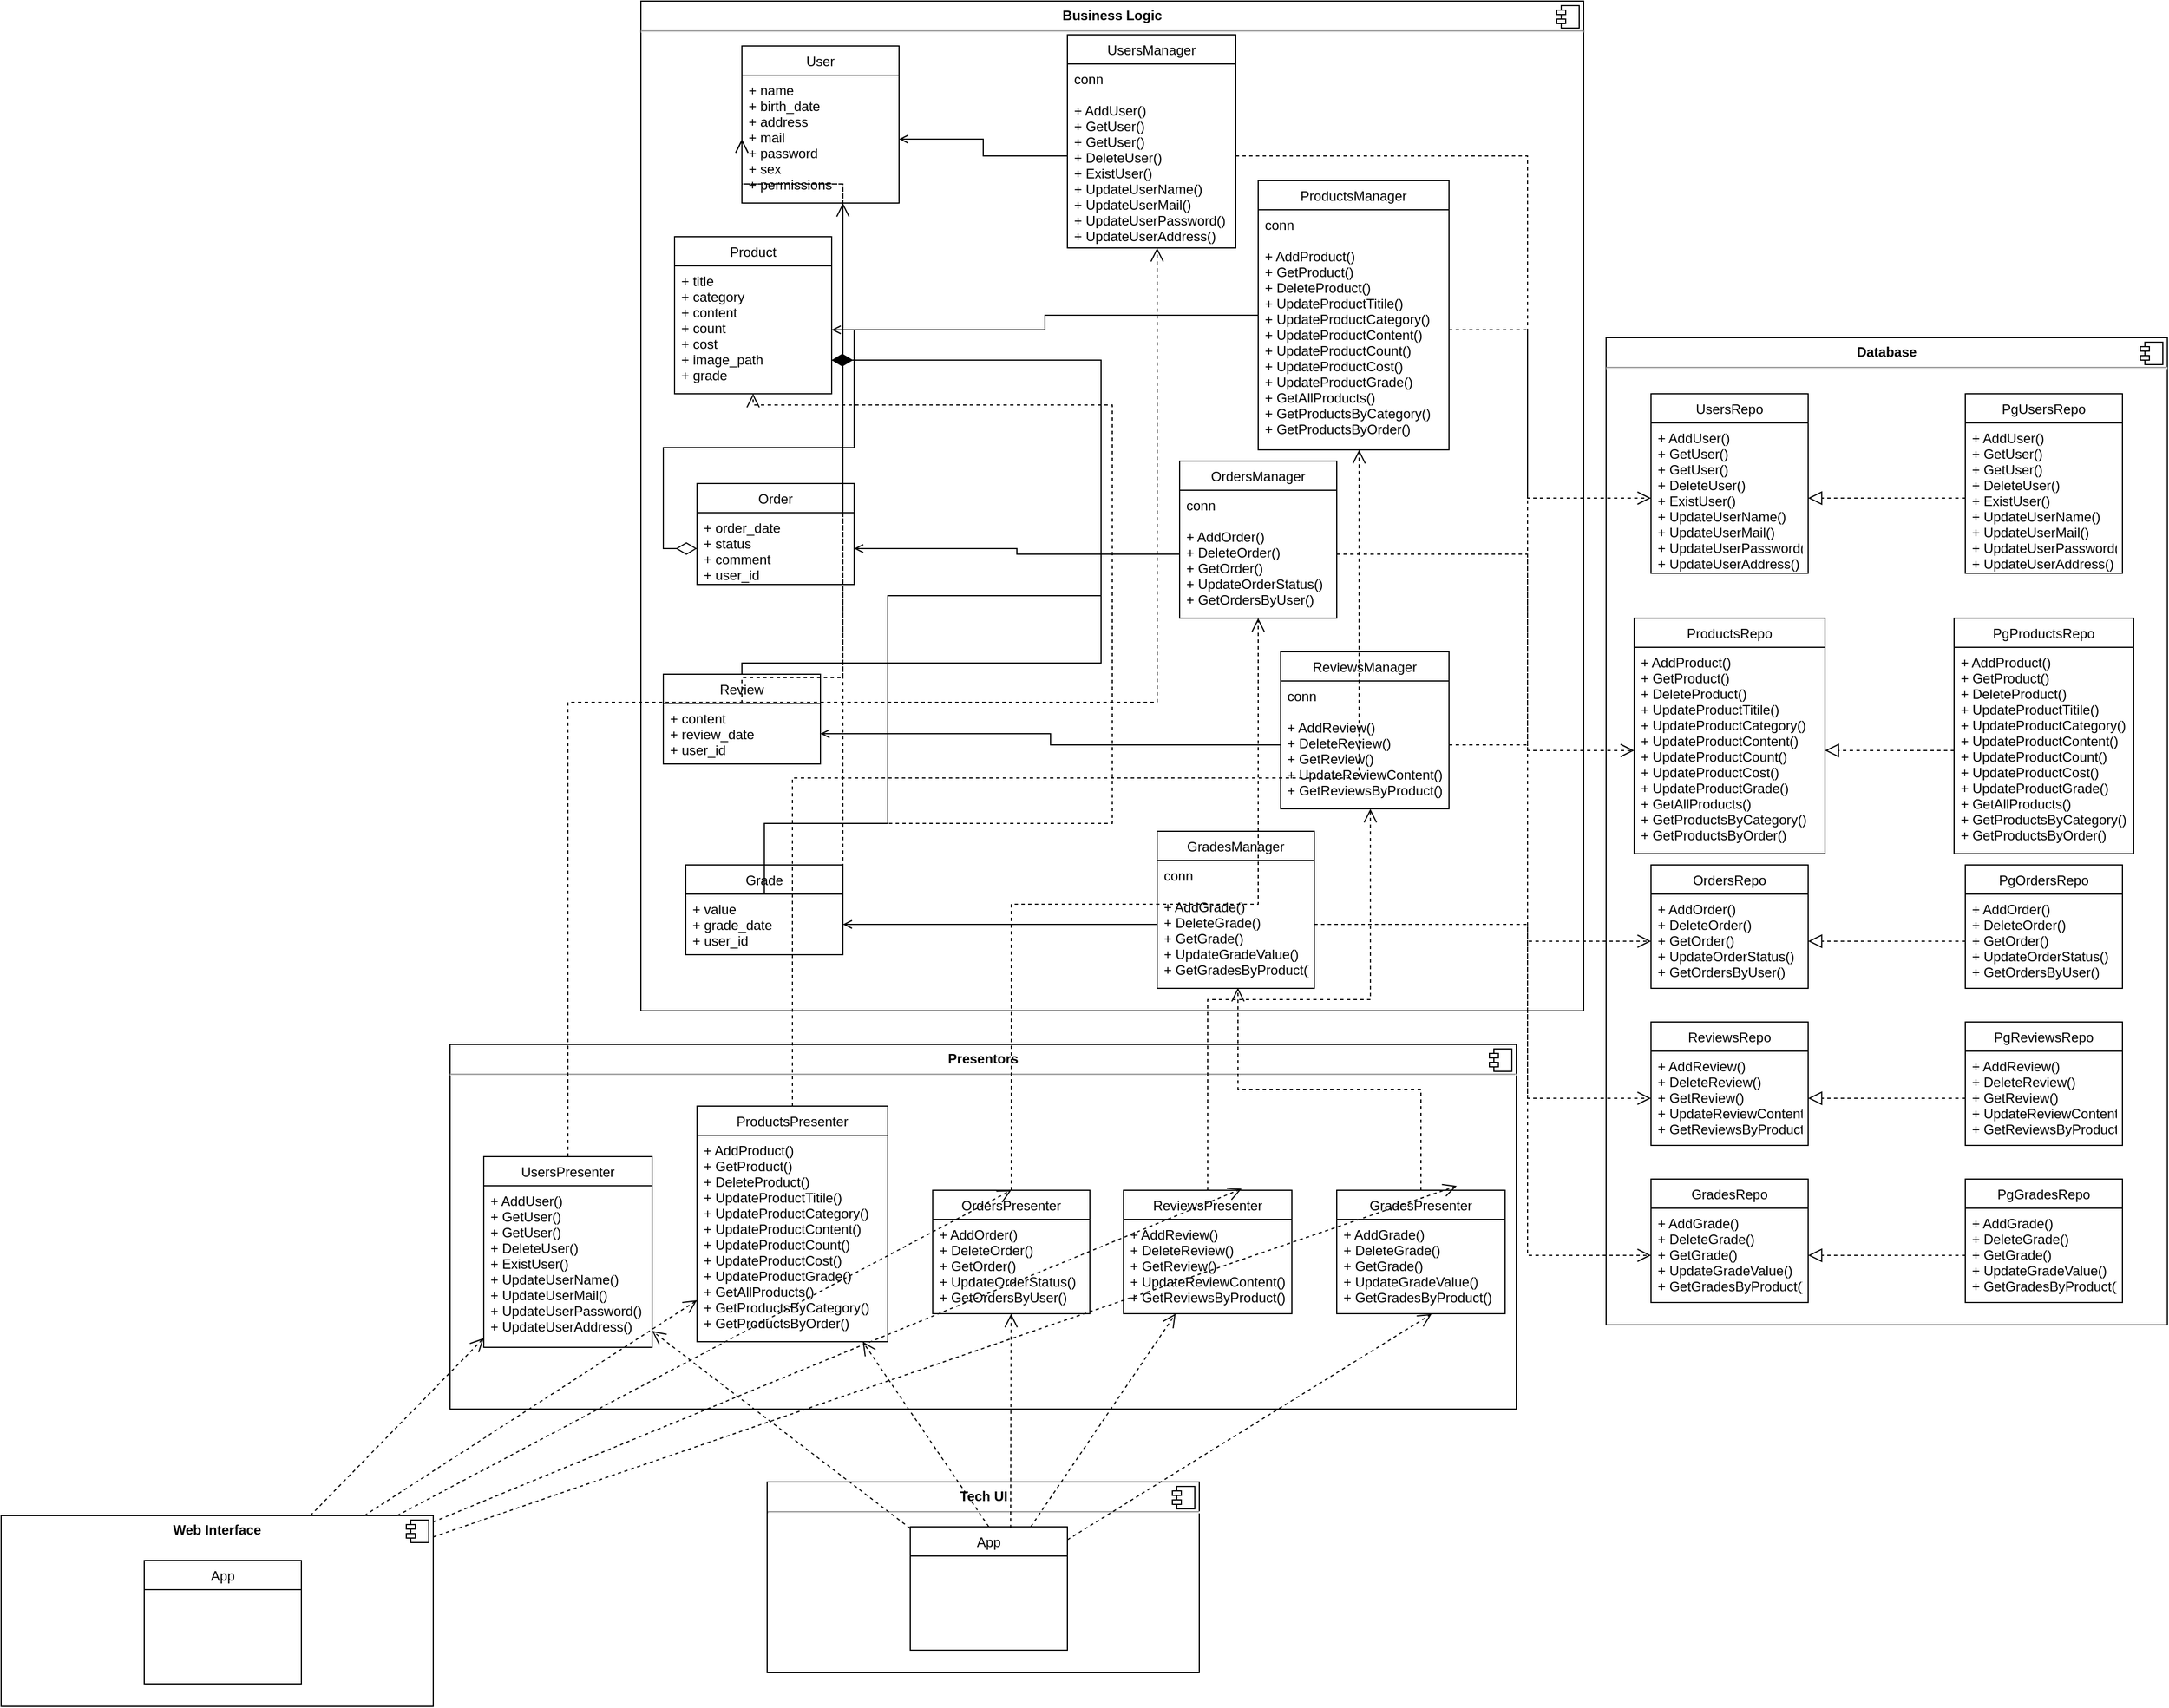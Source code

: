 <mxfile version="20.3.6" type="device"><diagram name="Page-1" id="c4acf3e9-155e-7222-9cf6-157b1a14988f"><mxGraphModel dx="2570" dy="1116" grid="1" gridSize="10" guides="1" tooltips="1" connect="1" arrows="1" fold="1" page="1" pageScale="1" pageWidth="850" pageHeight="1100" background="none" math="0" shadow="0"><root><mxCell id="0"/><mxCell id="1" parent="0"/><mxCell id="wbsk_7NaEqy0srvcn9H6-8" value="&lt;p style=&quot;margin:0px;margin-top:6px;text-align:center;&quot;&gt;&lt;b&gt;Business Logic&lt;/b&gt;&lt;/p&gt;&lt;hr&gt;&lt;p style=&quot;margin:0px;margin-left:8px;&quot;&gt;&lt;br&gt;&lt;/p&gt;" style="align=left;overflow=fill;html=1;dropTarget=0;" parent="1" vertex="1"><mxGeometry x="-80" y="20" width="840" height="900" as="geometry"/></mxCell><mxCell id="wbsk_7NaEqy0srvcn9H6-9" value="" style="shape=component;jettyWidth=8;jettyHeight=4;" parent="wbsk_7NaEqy0srvcn9H6-8" vertex="1"><mxGeometry x="1" width="20" height="20" relative="1" as="geometry"><mxPoint x="-24" y="4" as="offset"/></mxGeometry></mxCell><mxCell id="wbsk_7NaEqy0srvcn9H6-41" style="edgeStyle=orthogonalEdgeStyle;rounded=0;orthogonalLoop=1;jettySize=auto;html=1;endArrow=diamondThin;endFill=1;endSize=16;strokeWidth=1;" parent="1" source="wbsk_7NaEqy0srvcn9H6-21" target="wbsk_7NaEqy0srvcn9H6-17" edge="1"><mxGeometry relative="1" as="geometry"><Array as="points"><mxPoint x="330" y="610"/><mxPoint x="330" y="340"/></Array></mxGeometry></mxCell><mxCell id="wbsk_7NaEqy0srvcn9H6-36" style="edgeStyle=orthogonalEdgeStyle;rounded=0;orthogonalLoop=1;jettySize=auto;html=1;entryX=1;entryY=0.5;entryDx=0;entryDy=0;endArrow=open;endFill=0;" parent="1" source="wbsk_7NaEqy0srvcn9H6-27" target="wbsk_7NaEqy0srvcn9H6-18" edge="1"><mxGeometry relative="1" as="geometry"/></mxCell><mxCell id="wbsk_7NaEqy0srvcn9H6-35" style="edgeStyle=orthogonalEdgeStyle;rounded=0;orthogonalLoop=1;jettySize=auto;html=1;entryX=1;entryY=0.5;entryDx=0;entryDy=0;endArrow=open;endFill=0;" parent="1" source="wbsk_7NaEqy0srvcn9H6-26" target="wbsk_7NaEqy0srvcn9H6-13" edge="1"><mxGeometry relative="1" as="geometry"/></mxCell><mxCell id="wbsk_7NaEqy0srvcn9H6-37" style="edgeStyle=orthogonalEdgeStyle;rounded=0;orthogonalLoop=1;jettySize=auto;html=1;entryX=1;entryY=0.5;entryDx=0;entryDy=0;endArrow=open;endFill=0;" parent="1" source="wbsk_7NaEqy0srvcn9H6-30" target="wbsk_7NaEqy0srvcn9H6-20" edge="1"><mxGeometry relative="1" as="geometry"/></mxCell><mxCell id="wbsk_7NaEqy0srvcn9H6-38" style="edgeStyle=orthogonalEdgeStyle;rounded=0;orthogonalLoop=1;jettySize=auto;html=1;entryX=1;entryY=0.5;entryDx=0;entryDy=0;endArrow=open;endFill=0;" parent="1" source="wbsk_7NaEqy0srvcn9H6-32" target="wbsk_7NaEqy0srvcn9H6-22" edge="1"><mxGeometry relative="1" as="geometry"/></mxCell><mxCell id="wbsk_7NaEqy0srvcn9H6-39" style="edgeStyle=orthogonalEdgeStyle;rounded=0;orthogonalLoop=1;jettySize=auto;html=1;entryX=1;entryY=0.5;entryDx=0;entryDy=0;endArrow=open;endFill=0;" parent="1" source="wbsk_7NaEqy0srvcn9H6-34" target="wbsk_7NaEqy0srvcn9H6-24" edge="1"><mxGeometry relative="1" as="geometry"/></mxCell><mxCell id="wbsk_7NaEqy0srvcn9H6-40" style="edgeStyle=orthogonalEdgeStyle;rounded=0;orthogonalLoop=1;jettySize=auto;html=1;entryX=0;entryY=0.5;entryDx=0;entryDy=0;endArrow=diamondThin;endFill=0;strokeWidth=1;endSize=16;" parent="1" source="wbsk_7NaEqy0srvcn9H6-18" target="wbsk_7NaEqy0srvcn9H6-20" edge="1"><mxGeometry relative="1" as="geometry"/></mxCell><mxCell id="wbsk_7NaEqy0srvcn9H6-10" value="&lt;p style=&quot;margin:0px;margin-top:6px;text-align:center;&quot;&gt;&lt;b&gt;Database&lt;/b&gt;&lt;/p&gt;&lt;hr&gt;&lt;p style=&quot;margin:0px;margin-left:8px;&quot;&gt;&lt;br&gt;&lt;/p&gt;" style="align=left;overflow=fill;html=1;dropTarget=0;" parent="1" vertex="1"><mxGeometry x="780" y="320" width="500" height="880" as="geometry"/></mxCell><mxCell id="wbsk_7NaEqy0srvcn9H6-11" value="" style="shape=component;jettyWidth=8;jettyHeight=4;" parent="wbsk_7NaEqy0srvcn9H6-10" vertex="1"><mxGeometry x="1" width="20" height="20" relative="1" as="geometry"><mxPoint x="-24" y="4" as="offset"/></mxGeometry></mxCell><mxCell id="wbsk_7NaEqy0srvcn9H6-17" value="Product" style="swimlane;fontStyle=0;childLayout=stackLayout;horizontal=1;startSize=26;fillColor=none;horizontalStack=0;resizeParent=1;resizeParentMax=0;resizeLast=0;collapsible=1;marginBottom=0;" parent="1" vertex="1"><mxGeometry x="-50" y="230" width="140" height="140" as="geometry"/></mxCell><mxCell id="wbsk_7NaEqy0srvcn9H6-18" value="+ title&#10;+ category&#10;+ content&#10;+ count&#10;+ cost&#10;+ image_path&#10;+ grade" style="text;strokeColor=none;fillColor=none;align=left;verticalAlign=top;spacingLeft=4;spacingRight=4;overflow=hidden;rotatable=0;points=[[0,0.5],[1,0.5]];portConstraint=eastwest;" parent="wbsk_7NaEqy0srvcn9H6-17" vertex="1"><mxGeometry y="26" width="140" height="114" as="geometry"/></mxCell><mxCell id="wbsk_7NaEqy0srvcn9H6-12" value="User" style="swimlane;fontStyle=0;childLayout=stackLayout;horizontal=1;startSize=26;fillColor=none;horizontalStack=0;resizeParent=1;resizeParentMax=0;resizeLast=0;collapsible=1;marginBottom=0;" parent="1" vertex="1"><mxGeometry x="10" y="60" width="140" height="140" as="geometry"/></mxCell><mxCell id="wbsk_7NaEqy0srvcn9H6-13" value="+ name&#10;+ birth_date&#10;+ address&#10;+ mail&#10;+ password&#10;+ sex&#10;+ permissions" style="text;strokeColor=none;fillColor=none;align=left;verticalAlign=top;spacingLeft=4;spacingRight=4;overflow=hidden;rotatable=0;points=[[0,0.5],[1,0.5]];portConstraint=eastwest;" parent="wbsk_7NaEqy0srvcn9H6-12" vertex="1"><mxGeometry y="26" width="140" height="114" as="geometry"/></mxCell><mxCell id="wbsk_7NaEqy0srvcn9H6-19" value="Order" style="swimlane;fontStyle=0;childLayout=stackLayout;horizontal=1;startSize=26;fillColor=none;horizontalStack=0;resizeParent=1;resizeParentMax=0;resizeLast=0;collapsible=1;marginBottom=0;" parent="1" vertex="1"><mxGeometry x="-30" y="450" width="140" height="90" as="geometry"/></mxCell><mxCell id="wbsk_7NaEqy0srvcn9H6-20" value="+ order_date&#10;+ status&#10;+ comment&#10;+ user_id" style="text;strokeColor=none;fillColor=none;align=left;verticalAlign=top;spacingLeft=4;spacingRight=4;overflow=hidden;rotatable=0;points=[[0,0.5],[1,0.5]];portConstraint=eastwest;" parent="wbsk_7NaEqy0srvcn9H6-19" vertex="1"><mxGeometry y="26" width="140" height="64" as="geometry"/></mxCell><mxCell id="wbsk_7NaEqy0srvcn9H6-21" value="Review" style="swimlane;fontStyle=0;childLayout=stackLayout;horizontal=1;startSize=26;fillColor=none;horizontalStack=0;resizeParent=1;resizeParentMax=0;resizeLast=0;collapsible=1;marginBottom=0;" parent="1" vertex="1"><mxGeometry x="-60" y="620" width="140" height="80" as="geometry"/></mxCell><mxCell id="wbsk_7NaEqy0srvcn9H6-22" value="+ content&#10;+ review_date&#10;+ user_id" style="text;strokeColor=none;fillColor=none;align=left;verticalAlign=top;spacingLeft=4;spacingRight=4;overflow=hidden;rotatable=0;points=[[0,0.5],[1,0.5]];portConstraint=eastwest;" parent="wbsk_7NaEqy0srvcn9H6-21" vertex="1"><mxGeometry y="26" width="140" height="54" as="geometry"/></mxCell><mxCell id="wbsk_7NaEqy0srvcn9H6-23" value="Grade" style="swimlane;fontStyle=0;childLayout=stackLayout;horizontal=1;startSize=26;fillColor=none;horizontalStack=0;resizeParent=1;resizeParentMax=0;resizeLast=0;collapsible=1;marginBottom=0;" parent="1" vertex="1"><mxGeometry x="-40" y="790" width="140" height="80" as="geometry"/></mxCell><mxCell id="wbsk_7NaEqy0srvcn9H6-24" value="+ value&#10;+ grade_date&#10;+ user_id" style="text;strokeColor=none;fillColor=none;align=left;verticalAlign=top;spacingLeft=4;spacingRight=4;overflow=hidden;rotatable=0;points=[[0,0.5],[1,0.5]];portConstraint=eastwest;" parent="wbsk_7NaEqy0srvcn9H6-23" vertex="1"><mxGeometry y="26" width="140" height="54" as="geometry"/></mxCell><mxCell id="wbsk_7NaEqy0srvcn9H6-25" value="UsersManager" style="swimlane;fontStyle=0;childLayout=stackLayout;horizontal=1;startSize=26;fillColor=none;horizontalStack=0;resizeParent=1;resizeParentMax=0;resizeLast=0;collapsible=1;marginBottom=0;" parent="1" vertex="1"><mxGeometry x="300" y="50" width="150" height="190" as="geometry"/></mxCell><mxCell id="wbsk_7NaEqy0srvcn9H6-26" value="conn&#10;&#10;+ AddUser()&#10;+ GetUser()&#10;+ GetUser()&#10;+ DeleteUser()&#10;+ ExistUser()&#10;+ UpdateUserName()&#10;+ UpdateUserMail()&#10;+ UpdateUserPassword()&#10;+ UpdateUserAddress()" style="text;strokeColor=none;fillColor=none;align=left;verticalAlign=top;spacingLeft=4;spacingRight=4;overflow=hidden;rotatable=0;points=[[0,0.5],[1,0.5]];portConstraint=eastwest;" parent="wbsk_7NaEqy0srvcn9H6-25" vertex="1"><mxGeometry y="26" width="150" height="164" as="geometry"/></mxCell><mxCell id="wbsk_7NaEqy0srvcn9H6-27" value="ProductsManager" style="swimlane;fontStyle=0;childLayout=stackLayout;horizontal=1;startSize=26;fillColor=none;horizontalStack=0;resizeParent=1;resizeParentMax=0;resizeLast=0;collapsible=1;marginBottom=0;" parent="1" vertex="1"><mxGeometry x="470" y="180" width="170" height="240" as="geometry"/></mxCell><mxCell id="wbsk_7NaEqy0srvcn9H6-28" value="conn&#10;&#10;+ AddProduct()&#10;+ GetProduct()&#10;+ DeleteProduct()&#10;+ UpdateProductTitile()&#10;+ UpdateProductCategory()&#10;+ UpdateProductContent()&#10;+ UpdateProductCount()&#10;+ UpdateProductCost()&#10;+ UpdateProductGrade()&#10;+ GetAllProducts()&#10;+ GetProductsByCategory()&#10;+ GetProductsByOrder()" style="text;strokeColor=none;fillColor=none;align=left;verticalAlign=top;spacingLeft=4;spacingRight=4;overflow=hidden;rotatable=0;points=[[0,0.5],[1,0.5]];portConstraint=eastwest;" parent="wbsk_7NaEqy0srvcn9H6-27" vertex="1"><mxGeometry y="26" width="170" height="214" as="geometry"/></mxCell><mxCell id="wbsk_7NaEqy0srvcn9H6-29" value="OrdersManager" style="swimlane;fontStyle=0;childLayout=stackLayout;horizontal=1;startSize=26;fillColor=none;horizontalStack=0;resizeParent=1;resizeParentMax=0;resizeLast=0;collapsible=1;marginBottom=0;" parent="1" vertex="1"><mxGeometry x="400" y="430" width="140" height="140" as="geometry"/></mxCell><mxCell id="wbsk_7NaEqy0srvcn9H6-30" value="conn&#10;&#10;+ AddOrder()&#10;+ DeleteOrder()&#10;+ GetOrder()&#10;+ UpdateOrderStatus()&#10;+ GetOrdersByUser()" style="text;strokeColor=none;fillColor=none;align=left;verticalAlign=top;spacingLeft=4;spacingRight=4;overflow=hidden;rotatable=0;points=[[0,0.5],[1,0.5]];portConstraint=eastwest;" parent="wbsk_7NaEqy0srvcn9H6-29" vertex="1"><mxGeometry y="26" width="140" height="114" as="geometry"/></mxCell><mxCell id="wbsk_7NaEqy0srvcn9H6-31" value="ReviewsManager" style="swimlane;fontStyle=0;childLayout=stackLayout;horizontal=1;startSize=26;fillColor=none;horizontalStack=0;resizeParent=1;resizeParentMax=0;resizeLast=0;collapsible=1;marginBottom=0;" parent="1" vertex="1"><mxGeometry x="490" y="600" width="150" height="140" as="geometry"/></mxCell><mxCell id="wbsk_7NaEqy0srvcn9H6-32" value="conn&#10;&#10;+ AddReview()&#10;+ DeleteReview()&#10;+ GetReview()&#10;+ UpdateReviewContent()&#10;+ GetReviewsByProduct()" style="text;strokeColor=none;fillColor=none;align=left;verticalAlign=top;spacingLeft=4;spacingRight=4;overflow=hidden;rotatable=0;points=[[0,0.5],[1,0.5]];portConstraint=eastwest;" parent="wbsk_7NaEqy0srvcn9H6-31" vertex="1"><mxGeometry y="26" width="150" height="114" as="geometry"/></mxCell><mxCell id="wbsk_7NaEqy0srvcn9H6-33" value="GradesManager" style="swimlane;fontStyle=0;childLayout=stackLayout;horizontal=1;startSize=26;fillColor=none;horizontalStack=0;resizeParent=1;resizeParentMax=0;resizeLast=0;collapsible=1;marginBottom=0;" parent="1" vertex="1"><mxGeometry x="380" y="760" width="140" height="140" as="geometry"/></mxCell><mxCell id="wbsk_7NaEqy0srvcn9H6-34" value="conn&#10;&#10;+ AddGrade()&#10;+ DeleteGrade()&#10;+ GetGrade()&#10;+ UpdateGradeValue()&#10;+ GetGradesByProduct()" style="text;strokeColor=none;fillColor=none;align=left;verticalAlign=top;spacingLeft=4;spacingRight=4;overflow=hidden;rotatable=0;points=[[0,0.5],[1,0.5]];portConstraint=eastwest;" parent="wbsk_7NaEqy0srvcn9H6-33" vertex="1"><mxGeometry y="26" width="140" height="114" as="geometry"/></mxCell><mxCell id="wbsk_7NaEqy0srvcn9H6-42" style="edgeStyle=orthogonalEdgeStyle;rounded=0;orthogonalLoop=1;jettySize=auto;html=1;endArrow=diamondThin;endFill=1;endSize=16;strokeWidth=1;" parent="1" source="wbsk_7NaEqy0srvcn9H6-24" target="wbsk_7NaEqy0srvcn9H6-18" edge="1"><mxGeometry relative="1" as="geometry"><Array as="points"><mxPoint x="140" y="753"/><mxPoint x="140" y="550"/><mxPoint x="330" y="550"/><mxPoint x="330" y="340"/></Array></mxGeometry></mxCell><mxCell id="wbsk_7NaEqy0srvcn9H6-48" value="UsersRepo" style="swimlane;fontStyle=0;childLayout=stackLayout;horizontal=1;startSize=26;fillColor=none;horizontalStack=0;resizeParent=1;resizeParentMax=0;resizeLast=0;collapsible=1;marginBottom=0;" parent="1" vertex="1"><mxGeometry x="820" y="370" width="140" height="160" as="geometry"/></mxCell><mxCell id="wbsk_7NaEqy0srvcn9H6-49" value="+ AddUser()&#10;+ GetUser()&#10;+ GetUser()&#10;+ DeleteUser()&#10;+ ExistUser()&#10;+ UpdateUserName()&#10;+ UpdateUserMail()&#10;+ UpdateUserPassword()&#10;+ UpdateUserAddress()" style="text;strokeColor=none;fillColor=none;align=left;verticalAlign=top;spacingLeft=4;spacingRight=4;overflow=hidden;rotatable=0;points=[[0,0.5],[1,0.5]];portConstraint=eastwest;" parent="wbsk_7NaEqy0srvcn9H6-48" vertex="1"><mxGeometry y="26" width="140" height="134" as="geometry"/></mxCell><mxCell id="wbsk_7NaEqy0srvcn9H6-50" value="ProductsRepo" style="swimlane;fontStyle=0;childLayout=stackLayout;horizontal=1;startSize=26;fillColor=none;horizontalStack=0;resizeParent=1;resizeParentMax=0;resizeLast=0;collapsible=1;marginBottom=0;" parent="1" vertex="1"><mxGeometry x="805" y="570" width="170" height="210" as="geometry"/></mxCell><mxCell id="wbsk_7NaEqy0srvcn9H6-51" value="+ AddProduct()&#10;+ GetProduct()&#10;+ DeleteProduct()&#10;+ UpdateProductTitile()&#10;+ UpdateProductCategory()&#10;+ UpdateProductContent()&#10;+ UpdateProductCount()&#10;+ UpdateProductCost()&#10;+ UpdateProductGrade()&#10;+ GetAllProducts()&#10;+ GetProductsByCategory()&#10;+ GetProductsByOrder()" style="text;strokeColor=none;fillColor=none;align=left;verticalAlign=top;spacingLeft=4;spacingRight=4;overflow=hidden;rotatable=0;points=[[0,0.5],[1,0.5]];portConstraint=eastwest;" parent="wbsk_7NaEqy0srvcn9H6-50" vertex="1"><mxGeometry y="26" width="170" height="184" as="geometry"/></mxCell><mxCell id="wbsk_7NaEqy0srvcn9H6-52" value="OrdersRepo" style="swimlane;fontStyle=0;childLayout=stackLayout;horizontal=1;startSize=26;fillColor=none;horizontalStack=0;resizeParent=1;resizeParentMax=0;resizeLast=0;collapsible=1;marginBottom=0;" parent="1" vertex="1"><mxGeometry x="820" y="790" width="140" height="110" as="geometry"/></mxCell><mxCell id="wbsk_7NaEqy0srvcn9H6-53" value="+ AddOrder()&#10;+ DeleteOrder()&#10;+ GetOrder()&#10;+ UpdateOrderStatus()&#10;+ GetOrdersByUser()" style="text;strokeColor=none;fillColor=none;align=left;verticalAlign=top;spacingLeft=4;spacingRight=4;overflow=hidden;rotatable=0;points=[[0,0.5],[1,0.5]];portConstraint=eastwest;" parent="wbsk_7NaEqy0srvcn9H6-52" vertex="1"><mxGeometry y="26" width="140" height="84" as="geometry"/></mxCell><mxCell id="wbsk_7NaEqy0srvcn9H6-54" value="ReviewsRepo" style="swimlane;fontStyle=0;childLayout=stackLayout;horizontal=1;startSize=26;fillColor=none;horizontalStack=0;resizeParent=1;resizeParentMax=0;resizeLast=0;collapsible=1;marginBottom=0;" parent="1" vertex="1"><mxGeometry x="820" y="930" width="140" height="110" as="geometry"/></mxCell><mxCell id="wbsk_7NaEqy0srvcn9H6-55" value="+ AddReview()&#10;+ DeleteReview()&#10;+ GetReview()&#10;+ UpdateReviewContent()&#10;+ GetReviewsByProduct()" style="text;strokeColor=none;fillColor=none;align=left;verticalAlign=top;spacingLeft=4;spacingRight=4;overflow=hidden;rotatable=0;points=[[0,0.5],[1,0.5]];portConstraint=eastwest;" parent="wbsk_7NaEqy0srvcn9H6-54" vertex="1"><mxGeometry y="26" width="140" height="84" as="geometry"/></mxCell><mxCell id="wbsk_7NaEqy0srvcn9H6-56" value="GradesRepo" style="swimlane;fontStyle=0;childLayout=stackLayout;horizontal=1;startSize=26;fillColor=none;horizontalStack=0;resizeParent=1;resizeParentMax=0;resizeLast=0;collapsible=1;marginBottom=0;" parent="1" vertex="1"><mxGeometry x="820" y="1070" width="140" height="110" as="geometry"/></mxCell><mxCell id="wbsk_7NaEqy0srvcn9H6-57" value="+ AddGrade()&#10;+ DeleteGrade()&#10;+ GetGrade()&#10;+ UpdateGradeValue()&#10;+ GetGradesByProduct()" style="text;strokeColor=none;fillColor=none;align=left;verticalAlign=top;spacingLeft=4;spacingRight=4;overflow=hidden;rotatable=0;points=[[0,0.5],[1,0.5]];portConstraint=eastwest;" parent="wbsk_7NaEqy0srvcn9H6-56" vertex="1"><mxGeometry y="26" width="140" height="84" as="geometry"/></mxCell><mxCell id="wbsk_7NaEqy0srvcn9H6-63" value="PgUsersRepo" style="swimlane;fontStyle=0;childLayout=stackLayout;horizontal=1;startSize=26;fillColor=none;horizontalStack=0;resizeParent=1;resizeParentMax=0;resizeLast=0;collapsible=1;marginBottom=0;" parent="1" vertex="1"><mxGeometry x="1100" y="370" width="140" height="160" as="geometry"/></mxCell><mxCell id="wbsk_7NaEqy0srvcn9H6-64" value="+ AddUser()&#10;+ GetUser()&#10;+ GetUser()&#10;+ DeleteUser()&#10;+ ExistUser()&#10;+ UpdateUserName()&#10;+ UpdateUserMail()&#10;+ UpdateUserPassword()&#10;+ UpdateUserAddress()" style="text;strokeColor=none;fillColor=none;align=left;verticalAlign=top;spacingLeft=4;spacingRight=4;overflow=hidden;rotatable=0;points=[[0,0.5],[1,0.5]];portConstraint=eastwest;" parent="wbsk_7NaEqy0srvcn9H6-63" vertex="1"><mxGeometry y="26" width="140" height="134" as="geometry"/></mxCell><mxCell id="wbsk_7NaEqy0srvcn9H6-65" value="PgProductsRepo" style="swimlane;fontStyle=0;childLayout=stackLayout;horizontal=1;startSize=26;fillColor=none;horizontalStack=0;resizeParent=1;resizeParentMax=0;resizeLast=0;collapsible=1;marginBottom=0;" parent="1" vertex="1"><mxGeometry x="1090" y="570" width="160" height="210" as="geometry"/></mxCell><mxCell id="wbsk_7NaEqy0srvcn9H6-66" value="+ AddProduct()&#10;+ GetProduct()&#10;+ DeleteProduct()&#10;+ UpdateProductTitile()&#10;+ UpdateProductCategory()&#10;+ UpdateProductContent()&#10;+ UpdateProductCount()&#10;+ UpdateProductCost()&#10;+ UpdateProductGrade()&#10;+ GetAllProducts()&#10;+ GetProductsByCategory()&#10;+ GetProductsByOrder()" style="text;strokeColor=none;fillColor=none;align=left;verticalAlign=top;spacingLeft=4;spacingRight=4;overflow=hidden;rotatable=0;points=[[0,0.5],[1,0.5]];portConstraint=eastwest;" parent="wbsk_7NaEqy0srvcn9H6-65" vertex="1"><mxGeometry y="26" width="160" height="184" as="geometry"/></mxCell><mxCell id="wbsk_7NaEqy0srvcn9H6-67" value="PgOrdersRepo" style="swimlane;fontStyle=0;childLayout=stackLayout;horizontal=1;startSize=26;fillColor=none;horizontalStack=0;resizeParent=1;resizeParentMax=0;resizeLast=0;collapsible=1;marginBottom=0;" parent="1" vertex="1"><mxGeometry x="1100" y="790" width="140" height="110" as="geometry"/></mxCell><mxCell id="wbsk_7NaEqy0srvcn9H6-68" value="+ AddOrder()&#10;+ DeleteOrder()&#10;+ GetOrder()&#10;+ UpdateOrderStatus()&#10;+ GetOrdersByUser()" style="text;strokeColor=none;fillColor=none;align=left;verticalAlign=top;spacingLeft=4;spacingRight=4;overflow=hidden;rotatable=0;points=[[0,0.5],[1,0.5]];portConstraint=eastwest;" parent="wbsk_7NaEqy0srvcn9H6-67" vertex="1"><mxGeometry y="26" width="140" height="84" as="geometry"/></mxCell><mxCell id="wbsk_7NaEqy0srvcn9H6-69" value="PgReviewsRepo" style="swimlane;fontStyle=0;childLayout=stackLayout;horizontal=1;startSize=26;fillColor=none;horizontalStack=0;resizeParent=1;resizeParentMax=0;resizeLast=0;collapsible=1;marginBottom=0;" parent="1" vertex="1"><mxGeometry x="1100" y="930" width="140" height="110" as="geometry"/></mxCell><mxCell id="wbsk_7NaEqy0srvcn9H6-70" value="+ AddReview()&#10;+ DeleteReview()&#10;+ GetReview()&#10;+ UpdateReviewContent()&#10;+ GetReviewsByProduct()" style="text;strokeColor=none;fillColor=none;align=left;verticalAlign=top;spacingLeft=4;spacingRight=4;overflow=hidden;rotatable=0;points=[[0,0.5],[1,0.5]];portConstraint=eastwest;" parent="wbsk_7NaEqy0srvcn9H6-69" vertex="1"><mxGeometry y="26" width="140" height="84" as="geometry"/></mxCell><mxCell id="wbsk_7NaEqy0srvcn9H6-71" value="PgGradesRepo" style="swimlane;fontStyle=0;childLayout=stackLayout;horizontal=1;startSize=26;fillColor=none;horizontalStack=0;resizeParent=1;resizeParentMax=0;resizeLast=0;collapsible=1;marginBottom=0;" parent="1" vertex="1"><mxGeometry x="1100" y="1070" width="140" height="110" as="geometry"/></mxCell><mxCell id="wbsk_7NaEqy0srvcn9H6-72" value="+ AddGrade()&#10;+ DeleteGrade()&#10;+ GetGrade()&#10;+ UpdateGradeValue()&#10;+ GetGradesByProduct()" style="text;strokeColor=none;fillColor=none;align=left;verticalAlign=top;spacingLeft=4;spacingRight=4;overflow=hidden;rotatable=0;points=[[0,0.5],[1,0.5]];portConstraint=eastwest;" parent="wbsk_7NaEqy0srvcn9H6-71" vertex="1"><mxGeometry y="26" width="140" height="84" as="geometry"/></mxCell><mxCell id="wbsk_7NaEqy0srvcn9H6-73" style="edgeStyle=orthogonalEdgeStyle;rounded=0;orthogonalLoop=1;jettySize=auto;html=1;exitX=0;exitY=0.5;exitDx=0;exitDy=0;entryX=1;entryY=0.5;entryDx=0;entryDy=0;endArrow=block;endFill=0;endSize=10;strokeWidth=1;dashed=1;" parent="1" source="wbsk_7NaEqy0srvcn9H6-64" target="wbsk_7NaEqy0srvcn9H6-49" edge="1"><mxGeometry relative="1" as="geometry"/></mxCell><mxCell id="wbsk_7NaEqy0srvcn9H6-74" value="" style="edgeStyle=orthogonalEdgeStyle;rounded=0;orthogonalLoop=1;jettySize=auto;html=1;endArrow=block;endFill=0;endSize=10;strokeWidth=1;dashed=1;" parent="1" source="wbsk_7NaEqy0srvcn9H6-66" target="wbsk_7NaEqy0srvcn9H6-51" edge="1"><mxGeometry relative="1" as="geometry"/></mxCell><mxCell id="wbsk_7NaEqy0srvcn9H6-75" style="edgeStyle=orthogonalEdgeStyle;rounded=0;orthogonalLoop=1;jettySize=auto;html=1;exitX=0;exitY=0.5;exitDx=0;exitDy=0;endArrow=block;endFill=0;endSize=10;strokeWidth=1;dashed=1;" parent="1" source="wbsk_7NaEqy0srvcn9H6-68" target="wbsk_7NaEqy0srvcn9H6-53" edge="1"><mxGeometry relative="1" as="geometry"/></mxCell><mxCell id="wbsk_7NaEqy0srvcn9H6-76" style="edgeStyle=orthogonalEdgeStyle;rounded=0;orthogonalLoop=1;jettySize=auto;html=1;exitX=0;exitY=0.5;exitDx=0;exitDy=0;entryX=1;entryY=0.5;entryDx=0;entryDy=0;endArrow=block;endFill=0;endSize=10;strokeWidth=1;dashed=1;" parent="1" source="wbsk_7NaEqy0srvcn9H6-70" target="wbsk_7NaEqy0srvcn9H6-55" edge="1"><mxGeometry relative="1" as="geometry"/></mxCell><mxCell id="wbsk_7NaEqy0srvcn9H6-77" style="edgeStyle=orthogonalEdgeStyle;rounded=0;orthogonalLoop=1;jettySize=auto;html=1;exitX=0;exitY=0.5;exitDx=0;exitDy=0;endArrow=block;endFill=0;endSize=10;strokeWidth=1;dashed=1;" parent="1" source="wbsk_7NaEqy0srvcn9H6-72" target="wbsk_7NaEqy0srvcn9H6-57" edge="1"><mxGeometry relative="1" as="geometry"/></mxCell><mxCell id="wbsk_7NaEqy0srvcn9H6-78" style="edgeStyle=orthogonalEdgeStyle;rounded=0;orthogonalLoop=1;jettySize=auto;html=1;entryX=0;entryY=0.5;entryDx=0;entryDy=0;endArrow=open;endFill=0;endSize=10;strokeWidth=1;dashed=1;" parent="1" source="wbsk_7NaEqy0srvcn9H6-20" target="wbsk_7NaEqy0srvcn9H6-13" edge="1"><mxGeometry relative="1" as="geometry"><Array as="points"><mxPoint x="100" y="510"/><mxPoint x="100" y="183"/></Array></mxGeometry></mxCell><mxCell id="wbsk_7NaEqy0srvcn9H6-79" style="edgeStyle=orthogonalEdgeStyle;rounded=0;orthogonalLoop=1;jettySize=auto;html=1;entryX=0;entryY=0.5;entryDx=0;entryDy=0;dashed=1;endArrow=open;endFill=0;endSize=10;strokeWidth=1;" parent="1" source="wbsk_7NaEqy0srvcn9H6-22" target="wbsk_7NaEqy0srvcn9H6-13" edge="1"><mxGeometry relative="1" as="geometry"><Array as="points"><mxPoint x="100" y="623"/><mxPoint x="100" y="183"/></Array></mxGeometry></mxCell><mxCell id="wbsk_7NaEqy0srvcn9H6-80" style="edgeStyle=orthogonalEdgeStyle;rounded=0;orthogonalLoop=1;jettySize=auto;html=1;dashed=1;endArrow=open;endFill=0;endSize=10;strokeWidth=1;" parent="1" source="wbsk_7NaEqy0srvcn9H6-24" target="wbsk_7NaEqy0srvcn9H6-13" edge="1"><mxGeometry relative="1" as="geometry"><Array as="points"><mxPoint x="100" y="753"/><mxPoint x="100" y="183"/></Array></mxGeometry></mxCell><mxCell id="wbsk_7NaEqy0srvcn9H6-81" style="edgeStyle=orthogonalEdgeStyle;rounded=0;orthogonalLoop=1;jettySize=auto;html=1;dashed=1;endArrow=open;endFill=0;endSize=10;strokeWidth=1;" parent="1" source="wbsk_7NaEqy0srvcn9H6-24" target="wbsk_7NaEqy0srvcn9H6-18" edge="1"><mxGeometry relative="1" as="geometry"><Array as="points"><mxPoint x="340" y="753"/><mxPoint x="340" y="380"/></Array></mxGeometry></mxCell><mxCell id="ZTFP9hmpAJ_VcBVIoabE-5" style="edgeStyle=orthogonalEdgeStyle;rounded=0;orthogonalLoop=1;jettySize=auto;html=1;entryX=0;entryY=0.5;entryDx=0;entryDy=0;endArrow=open;endFill=0;endSize=10;dashed=1;" parent="1" source="wbsk_7NaEqy0srvcn9H6-26" target="wbsk_7NaEqy0srvcn9H6-49" edge="1"><mxGeometry relative="1" as="geometry"><Array as="points"><mxPoint x="710" y="158"/><mxPoint x="710" y="463"/></Array></mxGeometry></mxCell><mxCell id="ZTFP9hmpAJ_VcBVIoabE-6" style="edgeStyle=orthogonalEdgeStyle;rounded=0;orthogonalLoop=1;jettySize=auto;html=1;entryX=0;entryY=0.5;entryDx=0;entryDy=0;dashed=1;endArrow=open;endFill=0;endSize=10;" parent="1" source="wbsk_7NaEqy0srvcn9H6-28" target="wbsk_7NaEqy0srvcn9H6-51" edge="1"><mxGeometry relative="1" as="geometry"><Array as="points"><mxPoint x="710" y="313"/><mxPoint x="710" y="688"/></Array></mxGeometry></mxCell><mxCell id="ZTFP9hmpAJ_VcBVIoabE-7" style="edgeStyle=orthogonalEdgeStyle;rounded=0;orthogonalLoop=1;jettySize=auto;html=1;entryX=0;entryY=0.5;entryDx=0;entryDy=0;dashed=1;endArrow=open;endFill=0;endSize=10;" parent="1" source="wbsk_7NaEqy0srvcn9H6-30" target="wbsk_7NaEqy0srvcn9H6-53" edge="1"><mxGeometry relative="1" as="geometry"><Array as="points"><mxPoint x="710" y="513"/><mxPoint x="710" y="858"/></Array></mxGeometry></mxCell><mxCell id="ZTFP9hmpAJ_VcBVIoabE-9" style="edgeStyle=orthogonalEdgeStyle;rounded=0;orthogonalLoop=1;jettySize=auto;html=1;entryX=0;entryY=0.5;entryDx=0;entryDy=0;dashed=1;endArrow=open;endFill=0;endSize=10;" parent="1" source="wbsk_7NaEqy0srvcn9H6-32" target="wbsk_7NaEqy0srvcn9H6-55" edge="1"><mxGeometry relative="1" as="geometry"><Array as="points"><mxPoint x="710" y="683"/><mxPoint x="710" y="998"/></Array></mxGeometry></mxCell><mxCell id="ZTFP9hmpAJ_VcBVIoabE-10" style="edgeStyle=orthogonalEdgeStyle;rounded=0;orthogonalLoop=1;jettySize=auto;html=1;entryX=0;entryY=0.5;entryDx=0;entryDy=0;dashed=1;endArrow=open;endFill=0;endSize=10;" parent="1" source="wbsk_7NaEqy0srvcn9H6-34" target="wbsk_7NaEqy0srvcn9H6-57" edge="1"><mxGeometry relative="1" as="geometry"><Array as="points"><mxPoint x="710" y="843"/><mxPoint x="710" y="1138"/></Array></mxGeometry></mxCell><mxCell id="ZTFP9hmpAJ_VcBVIoabE-11" value="&lt;p style=&quot;margin:0px;margin-top:6px;text-align:center;&quot;&gt;&lt;b&gt;Presentors&lt;/b&gt;&lt;/p&gt;&lt;hr&gt;&lt;p style=&quot;margin:0px;margin-left:8px;&quot;&gt;&lt;br&gt;&lt;/p&gt;" style="align=left;overflow=fill;html=1;dropTarget=0;" parent="1" vertex="1"><mxGeometry x="-250" y="950" width="950" height="325" as="geometry"/></mxCell><mxCell id="ZTFP9hmpAJ_VcBVIoabE-12" value="" style="shape=component;jettyWidth=8;jettyHeight=4;" parent="ZTFP9hmpAJ_VcBVIoabE-11" vertex="1"><mxGeometry x="1" width="20" height="20" relative="1" as="geometry"><mxPoint x="-24" y="4" as="offset"/></mxGeometry></mxCell><mxCell id="ZTFP9hmpAJ_VcBVIoabE-23" style="edgeStyle=orthogonalEdgeStyle;rounded=0;orthogonalLoop=1;jettySize=auto;html=1;entryX=0.533;entryY=1;entryDx=0;entryDy=0;entryPerimeter=0;dashed=1;endArrow=open;endFill=0;endSize=10;" parent="1" source="ZTFP9hmpAJ_VcBVIoabE-13" target="wbsk_7NaEqy0srvcn9H6-26" edge="1"><mxGeometry relative="1" as="geometry"/></mxCell><mxCell id="ZTFP9hmpAJ_VcBVIoabE-13" value="UsersPresenter" style="swimlane;fontStyle=0;childLayout=stackLayout;horizontal=1;startSize=26;fillColor=none;horizontalStack=0;resizeParent=1;resizeParentMax=0;resizeLast=0;collapsible=1;marginBottom=0;" parent="1" vertex="1"><mxGeometry x="-220" y="1050" width="150" height="170" as="geometry"/></mxCell><mxCell id="ZTFP9hmpAJ_VcBVIoabE-14" value="+ AddUser()&#10;+ GetUser()&#10;+ GetUser()&#10;+ DeleteUser()&#10;+ ExistUser()&#10;+ UpdateUserName()&#10;+ UpdateUserMail()&#10;+ UpdateUserPassword()&#10;+ UpdateUserAddress()" style="text;strokeColor=none;fillColor=none;align=left;verticalAlign=top;spacingLeft=4;spacingRight=4;overflow=hidden;rotatable=0;points=[[0,0.5],[1,0.5]];portConstraint=eastwest;" parent="ZTFP9hmpAJ_VcBVIoabE-13" vertex="1"><mxGeometry y="26" width="150" height="144" as="geometry"/></mxCell><mxCell id="ZTFP9hmpAJ_VcBVIoabE-24" style="edgeStyle=orthogonalEdgeStyle;rounded=0;orthogonalLoop=1;jettySize=auto;html=1;entryX=0.529;entryY=1;entryDx=0;entryDy=0;entryPerimeter=0;dashed=1;endArrow=open;endFill=0;endSize=10;" parent="1" source="ZTFP9hmpAJ_VcBVIoabE-15" target="wbsk_7NaEqy0srvcn9H6-28" edge="1"><mxGeometry relative="1" as="geometry"/></mxCell><mxCell id="ZTFP9hmpAJ_VcBVIoabE-15" value="ProductsPresenter" style="swimlane;fontStyle=0;childLayout=stackLayout;horizontal=1;startSize=26;fillColor=none;horizontalStack=0;resizeParent=1;resizeParentMax=0;resizeLast=0;collapsible=1;marginBottom=0;" parent="1" vertex="1"><mxGeometry x="-30" y="1005" width="170" height="210" as="geometry"/></mxCell><mxCell id="ZTFP9hmpAJ_VcBVIoabE-16" value="+ AddProduct()&#10;+ GetProduct()&#10;+ DeleteProduct()&#10;+ UpdateProductTitile()&#10;+ UpdateProductCategory()&#10;+ UpdateProductContent()&#10;+ UpdateProductCount()&#10;+ UpdateProductCost()&#10;+ UpdateProductGrade()&#10;+ GetAllProducts()&#10;+ GetProductsByCategory()&#10;+ GetProductsByOrder()" style="text;strokeColor=none;fillColor=none;align=left;verticalAlign=top;spacingLeft=4;spacingRight=4;overflow=hidden;rotatable=0;points=[[0,0.5],[1,0.5]];portConstraint=eastwest;" parent="ZTFP9hmpAJ_VcBVIoabE-15" vertex="1"><mxGeometry y="26" width="170" height="184" as="geometry"/></mxCell><mxCell id="ZTFP9hmpAJ_VcBVIoabE-25" style="edgeStyle=orthogonalEdgeStyle;rounded=0;orthogonalLoop=1;jettySize=auto;html=1;entryX=0.5;entryY=1;entryDx=0;entryDy=0;entryPerimeter=0;dashed=1;endArrow=open;endFill=0;endSize=10;" parent="1" source="ZTFP9hmpAJ_VcBVIoabE-17" target="wbsk_7NaEqy0srvcn9H6-30" edge="1"><mxGeometry relative="1" as="geometry"/></mxCell><mxCell id="ZTFP9hmpAJ_VcBVIoabE-17" value="OrdersPresenter" style="swimlane;fontStyle=0;childLayout=stackLayout;horizontal=1;startSize=26;fillColor=none;horizontalStack=0;resizeParent=1;resizeParentMax=0;resizeLast=0;collapsible=1;marginBottom=0;" parent="1" vertex="1"><mxGeometry x="180" y="1080" width="140" height="110" as="geometry"/></mxCell><mxCell id="ZTFP9hmpAJ_VcBVIoabE-18" value="+ AddOrder()&#10;+ DeleteOrder()&#10;+ GetOrder()&#10;+ UpdateOrderStatus()&#10;+ GetOrdersByUser()" style="text;strokeColor=none;fillColor=none;align=left;verticalAlign=top;spacingLeft=4;spacingRight=4;overflow=hidden;rotatable=0;points=[[0,0.5],[1,0.5]];portConstraint=eastwest;" parent="ZTFP9hmpAJ_VcBVIoabE-17" vertex="1"><mxGeometry y="26" width="140" height="84" as="geometry"/></mxCell><mxCell id="ZTFP9hmpAJ_VcBVIoabE-26" style="edgeStyle=orthogonalEdgeStyle;rounded=0;orthogonalLoop=1;jettySize=auto;html=1;entryX=0.533;entryY=1;entryDx=0;entryDy=0;entryPerimeter=0;dashed=1;endArrow=open;endFill=0;endSize=10;" parent="1" source="ZTFP9hmpAJ_VcBVIoabE-19" target="wbsk_7NaEqy0srvcn9H6-32" edge="1"><mxGeometry relative="1" as="geometry"/></mxCell><mxCell id="ZTFP9hmpAJ_VcBVIoabE-19" value="ReviewsPresenter" style="swimlane;fontStyle=0;childLayout=stackLayout;horizontal=1;startSize=26;fillColor=none;horizontalStack=0;resizeParent=1;resizeParentMax=0;resizeLast=0;collapsible=1;marginBottom=0;" parent="1" vertex="1"><mxGeometry x="350" y="1080" width="150" height="110" as="geometry"/></mxCell><mxCell id="ZTFP9hmpAJ_VcBVIoabE-20" value="+ AddReview()&#10;+ DeleteReview()&#10;+ GetReview()&#10;+ UpdateReviewContent()&#10;+ GetReviewsByProduct()" style="text;strokeColor=none;fillColor=none;align=left;verticalAlign=top;spacingLeft=4;spacingRight=4;overflow=hidden;rotatable=0;points=[[0,0.5],[1,0.5]];portConstraint=eastwest;" parent="ZTFP9hmpAJ_VcBVIoabE-19" vertex="1"><mxGeometry y="26" width="150" height="84" as="geometry"/></mxCell><mxCell id="ZTFP9hmpAJ_VcBVIoabE-27" style="edgeStyle=orthogonalEdgeStyle;rounded=0;orthogonalLoop=1;jettySize=auto;html=1;entryX=0.514;entryY=0.996;entryDx=0;entryDy=0;entryPerimeter=0;dashed=1;endArrow=open;endFill=0;endSize=10;" parent="1" source="ZTFP9hmpAJ_VcBVIoabE-21" target="wbsk_7NaEqy0srvcn9H6-34" edge="1"><mxGeometry relative="1" as="geometry"/></mxCell><mxCell id="ZTFP9hmpAJ_VcBVIoabE-21" value="GradesPresenter" style="swimlane;fontStyle=0;childLayout=stackLayout;horizontal=1;startSize=26;fillColor=none;horizontalStack=0;resizeParent=1;resizeParentMax=0;resizeLast=0;collapsible=1;marginBottom=0;" parent="1" vertex="1"><mxGeometry x="540" y="1080" width="150" height="110" as="geometry"/></mxCell><mxCell id="ZTFP9hmpAJ_VcBVIoabE-22" value="+ AddGrade()&#10;+ DeleteGrade()&#10;+ GetGrade()&#10;+ UpdateGradeValue()&#10;+ GetGradesByProduct()" style="text;strokeColor=none;fillColor=none;align=left;verticalAlign=top;spacingLeft=4;spacingRight=4;overflow=hidden;rotatable=0;points=[[0,0.5],[1,0.5]];portConstraint=eastwest;" parent="ZTFP9hmpAJ_VcBVIoabE-21" vertex="1"><mxGeometry y="26" width="150" height="84" as="geometry"/></mxCell><mxCell id="ZTFP9hmpAJ_VcBVIoabE-28" value="&lt;p style=&quot;margin:0px;margin-top:6px;text-align:center;&quot;&gt;&lt;b&gt;Tech UI&lt;/b&gt;&lt;/p&gt;&lt;hr&gt;&lt;p style=&quot;margin:0px;margin-left:8px;&quot;&gt;&lt;br&gt;&lt;/p&gt;" style="align=left;overflow=fill;html=1;dropTarget=0;" parent="1" vertex="1"><mxGeometry x="32.5" y="1340" width="385" height="170" as="geometry"/></mxCell><mxCell id="ZTFP9hmpAJ_VcBVIoabE-29" value="" style="shape=component;jettyWidth=8;jettyHeight=4;" parent="ZTFP9hmpAJ_VcBVIoabE-28" vertex="1"><mxGeometry x="1" width="20" height="20" relative="1" as="geometry"><mxPoint x="-24" y="4" as="offset"/></mxGeometry></mxCell><mxCell id="ZTFP9hmpAJ_VcBVIoabE-33" style="rounded=0;orthogonalLoop=1;jettySize=auto;html=1;dashed=1;endArrow=open;endFill=0;endSize=10;" parent="1" source="ZTFP9hmpAJ_VcBVIoabE-30" target="ZTFP9hmpAJ_VcBVIoabE-14" edge="1"><mxGeometry relative="1" as="geometry"/></mxCell><mxCell id="ZTFP9hmpAJ_VcBVIoabE-34" style="edgeStyle=none;rounded=0;orthogonalLoop=1;jettySize=auto;html=1;exitX=0.5;exitY=0;exitDx=0;exitDy=0;dashed=1;endArrow=open;endFill=0;endSize=10;" parent="1" source="ZTFP9hmpAJ_VcBVIoabE-30" target="ZTFP9hmpAJ_VcBVIoabE-16" edge="1"><mxGeometry relative="1" as="geometry"/></mxCell><mxCell id="ZTFP9hmpAJ_VcBVIoabE-35" style="edgeStyle=none;rounded=0;orthogonalLoop=1;jettySize=auto;html=1;dashed=1;endArrow=open;endFill=0;endSize=10;exitX=0.639;exitY=0.011;exitDx=0;exitDy=0;exitPerimeter=0;" parent="1" source="ZTFP9hmpAJ_VcBVIoabE-30" target="ZTFP9hmpAJ_VcBVIoabE-18" edge="1"><mxGeometry relative="1" as="geometry"/></mxCell><mxCell id="ZTFP9hmpAJ_VcBVIoabE-36" style="edgeStyle=none;rounded=0;orthogonalLoop=1;jettySize=auto;html=1;dashed=1;endArrow=open;endFill=0;endSize=10;" parent="1" source="ZTFP9hmpAJ_VcBVIoabE-30" target="ZTFP9hmpAJ_VcBVIoabE-20" edge="1"><mxGeometry relative="1" as="geometry"/></mxCell><mxCell id="ZTFP9hmpAJ_VcBVIoabE-37" style="edgeStyle=none;rounded=0;orthogonalLoop=1;jettySize=auto;html=1;entryX=0.563;entryY=1.004;entryDx=0;entryDy=0;entryPerimeter=0;dashed=1;endArrow=open;endFill=0;endSize=10;" parent="1" source="ZTFP9hmpAJ_VcBVIoabE-30" target="ZTFP9hmpAJ_VcBVIoabE-22" edge="1"><mxGeometry relative="1" as="geometry"/></mxCell><mxCell id="ZTFP9hmpAJ_VcBVIoabE-30" value="App" style="swimlane;fontStyle=0;childLayout=stackLayout;horizontal=1;startSize=26;fillColor=none;horizontalStack=0;resizeParent=1;resizeParentMax=0;resizeLast=0;collapsible=1;marginBottom=0;" parent="1" vertex="1"><mxGeometry x="160" y="1380" width="140" height="110" as="geometry"/></mxCell><mxCell id="ZTFP9hmpAJ_VcBVIoabE-41" style="edgeStyle=none;rounded=0;orthogonalLoop=1;jettySize=auto;html=1;dashed=1;endArrow=open;endFill=0;endSize=10;" parent="1" source="ZTFP9hmpAJ_VcBVIoabE-38" target="ZTFP9hmpAJ_VcBVIoabE-13" edge="1"><mxGeometry relative="1" as="geometry"/></mxCell><mxCell id="ZTFP9hmpAJ_VcBVIoabE-42" style="edgeStyle=none;rounded=0;orthogonalLoop=1;jettySize=auto;html=1;dashed=1;endArrow=open;endFill=0;endSize=10;" parent="1" source="ZTFP9hmpAJ_VcBVIoabE-38" target="ZTFP9hmpAJ_VcBVIoabE-16" edge="1"><mxGeometry relative="1" as="geometry"/></mxCell><mxCell id="ZTFP9hmpAJ_VcBVIoabE-43" style="edgeStyle=none;rounded=0;orthogonalLoop=1;jettySize=auto;html=1;entryX=0.5;entryY=0;entryDx=0;entryDy=0;dashed=1;endArrow=open;endFill=0;endSize=10;" parent="1" source="ZTFP9hmpAJ_VcBVIoabE-38" target="ZTFP9hmpAJ_VcBVIoabE-17" edge="1"><mxGeometry relative="1" as="geometry"/></mxCell><mxCell id="ZTFP9hmpAJ_VcBVIoabE-44" style="edgeStyle=none;rounded=0;orthogonalLoop=1;jettySize=auto;html=1;entryX=0.702;entryY=-0.012;entryDx=0;entryDy=0;entryPerimeter=0;dashed=1;endArrow=open;endFill=0;endSize=10;" parent="1" source="ZTFP9hmpAJ_VcBVIoabE-38" target="ZTFP9hmpAJ_VcBVIoabE-19" edge="1"><mxGeometry relative="1" as="geometry"/></mxCell><mxCell id="ZTFP9hmpAJ_VcBVIoabE-45" style="edgeStyle=none;rounded=0;orthogonalLoop=1;jettySize=auto;html=1;entryX=0.713;entryY=-0.035;entryDx=0;entryDy=0;entryPerimeter=0;dashed=1;endArrow=open;endFill=0;endSize=10;" parent="1" source="ZTFP9hmpAJ_VcBVIoabE-38" target="ZTFP9hmpAJ_VcBVIoabE-21" edge="1"><mxGeometry relative="1" as="geometry"/></mxCell><mxCell id="ZTFP9hmpAJ_VcBVIoabE-38" value="&lt;p style=&quot;margin:0px;margin-top:6px;text-align:center;&quot;&gt;&lt;b&gt;Web Interface&lt;/b&gt;&lt;/p&gt;" style="align=left;overflow=fill;html=1;dropTarget=0;" parent="1" vertex="1"><mxGeometry x="-650" y="1370" width="385" height="170" as="geometry"/></mxCell><mxCell id="ZTFP9hmpAJ_VcBVIoabE-39" value="" style="shape=component;jettyWidth=8;jettyHeight=4;" parent="ZTFP9hmpAJ_VcBVIoabE-38" vertex="1"><mxGeometry x="1" width="20" height="20" relative="1" as="geometry"><mxPoint x="-24" y="4" as="offset"/></mxGeometry></mxCell><mxCell id="ZTFP9hmpAJ_VcBVIoabE-40" value="App" style="swimlane;fontStyle=0;childLayout=stackLayout;horizontal=1;startSize=26;fillColor=none;horizontalStack=0;resizeParent=1;resizeParentMax=0;resizeLast=0;collapsible=1;marginBottom=0;" parent="1" vertex="1"><mxGeometry x="-522.5" y="1410" width="140" height="110" as="geometry"/></mxCell></root></mxGraphModel></diagram></mxfile>